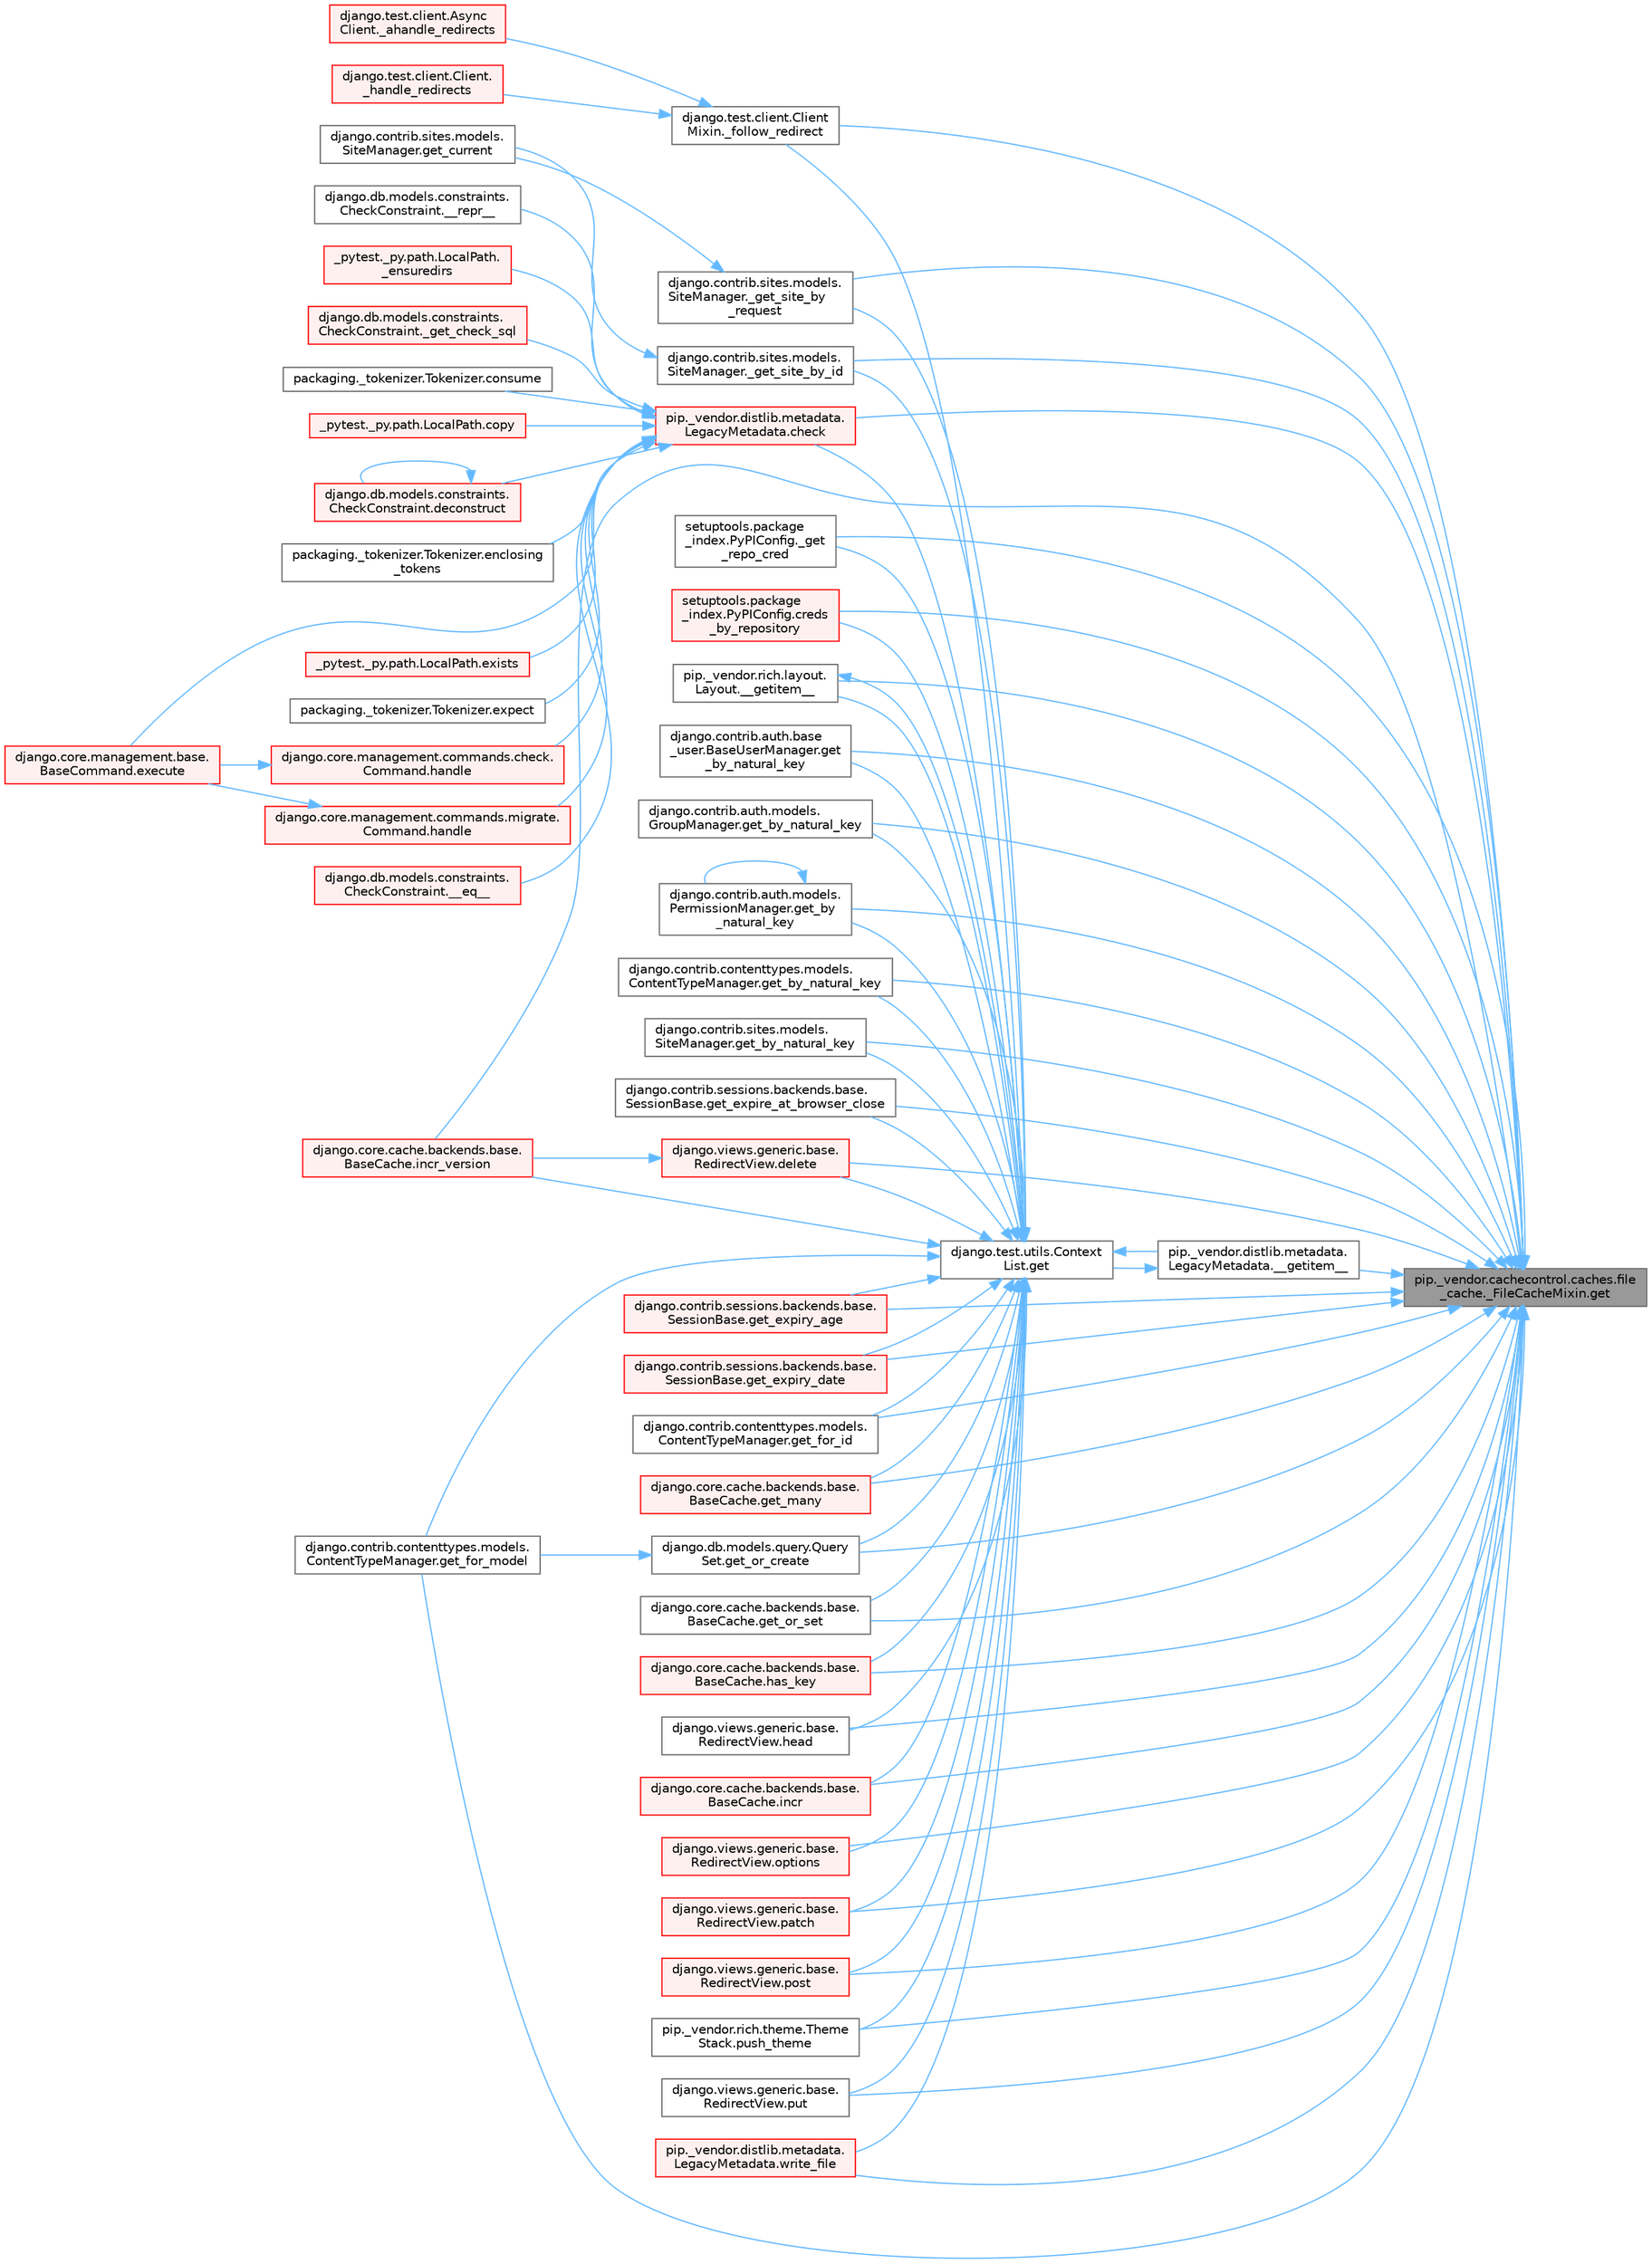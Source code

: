 digraph "pip._vendor.cachecontrol.caches.file_cache._FileCacheMixin.get"
{
 // LATEX_PDF_SIZE
  bgcolor="transparent";
  edge [fontname=Helvetica,fontsize=10,labelfontname=Helvetica,labelfontsize=10];
  node [fontname=Helvetica,fontsize=10,shape=box,height=0.2,width=0.4];
  rankdir="RL";
  Node1 [id="Node000001",label="pip._vendor.cachecontrol.caches.file\l_cache._FileCacheMixin.get",height=0.2,width=0.4,color="gray40", fillcolor="grey60", style="filled", fontcolor="black",tooltip=" "];
  Node1 -> Node2 [id="edge1_Node000001_Node000002",dir="back",color="steelblue1",style="solid",tooltip=" "];
  Node2 [id="Node000002",label="pip._vendor.distlib.metadata.\lLegacyMetadata.__getitem__",height=0.2,width=0.4,color="grey40", fillcolor="white", style="filled",URL="$classpip_1_1__vendor_1_1distlib_1_1metadata_1_1_legacy_metadata.html#a4bbfa90e12a85ff919edb328c979731c",tooltip=" "];
  Node2 -> Node3 [id="edge2_Node000002_Node000003",dir="back",color="steelblue1",style="solid",tooltip=" "];
  Node3 [id="Node000003",label="django.test.utils.Context\lList.get",height=0.2,width=0.4,color="grey40", fillcolor="white", style="filled",URL="$classdjango_1_1test_1_1utils_1_1_context_list.html#a1797663a8ac92f44dcb9ad281a896842",tooltip=" "];
  Node3 -> Node2 [id="edge3_Node000003_Node000002",dir="back",color="steelblue1",style="solid",tooltip=" "];
  Node3 -> Node4 [id="edge4_Node000003_Node000004",dir="back",color="steelblue1",style="solid",tooltip=" "];
  Node4 [id="Node000004",label="pip._vendor.rich.layout.\lLayout.__getitem__",height=0.2,width=0.4,color="grey40", fillcolor="white", style="filled",URL="$classpip_1_1__vendor_1_1rich_1_1layout_1_1_layout.html#add0ab2d771b738c1d8f491d5fc922238",tooltip=" "];
  Node4 -> Node3 [id="edge5_Node000004_Node000003",dir="back",color="steelblue1",style="solid",tooltip=" "];
  Node3 -> Node5 [id="edge6_Node000003_Node000005",dir="back",color="steelblue1",style="solid",tooltip=" "];
  Node5 [id="Node000005",label="django.test.client.Client\lMixin._follow_redirect",height=0.2,width=0.4,color="grey40", fillcolor="white", style="filled",URL="$classdjango_1_1test_1_1client_1_1_client_mixin.html#a8ef9c674c0e06268a84a19666287c660",tooltip=" "];
  Node5 -> Node6 [id="edge7_Node000005_Node000006",dir="back",color="steelblue1",style="solid",tooltip=" "];
  Node6 [id="Node000006",label="django.test.client.Async\lClient._ahandle_redirects",height=0.2,width=0.4,color="red", fillcolor="#FFF0F0", style="filled",URL="$classdjango_1_1test_1_1client_1_1_async_client.html#a8740fe0dc39e7fe74e515be78449ee76",tooltip=" "];
  Node5 -> Node3169 [id="edge8_Node000005_Node003169",dir="back",color="steelblue1",style="solid",tooltip=" "];
  Node3169 [id="Node003169",label="django.test.client.Client.\l_handle_redirects",height=0.2,width=0.4,color="red", fillcolor="#FFF0F0", style="filled",URL="$classdjango_1_1test_1_1client_1_1_client.html#a234b328f33c374ad181aa49c6515d469",tooltip=" "];
  Node3 -> Node1784 [id="edge9_Node000003_Node001784",dir="back",color="steelblue1",style="solid",tooltip=" "];
  Node1784 [id="Node001784",label="setuptools.package\l_index.PyPIConfig._get\l_repo_cred",height=0.2,width=0.4,color="grey40", fillcolor="white", style="filled",URL="$classsetuptools_1_1package__index_1_1_py_p_i_config.html#ae131b3373b6208486cc5f156eaa7265a",tooltip=" "];
  Node3 -> Node1785 [id="edge10_Node000003_Node001785",dir="back",color="steelblue1",style="solid",tooltip=" "];
  Node1785 [id="Node001785",label="django.contrib.sites.models.\lSiteManager._get_site_by_id",height=0.2,width=0.4,color="grey40", fillcolor="white", style="filled",URL="$classdjango_1_1contrib_1_1sites_1_1models_1_1_site_manager.html#aa2caa86610079c1d43d51ecd4eeffdfd",tooltip=" "];
  Node1785 -> Node1786 [id="edge11_Node001785_Node001786",dir="back",color="steelblue1",style="solid",tooltip=" "];
  Node1786 [id="Node001786",label="django.contrib.sites.models.\lSiteManager.get_current",height=0.2,width=0.4,color="grey40", fillcolor="white", style="filled",URL="$classdjango_1_1contrib_1_1sites_1_1models_1_1_site_manager.html#ac155c05735cdabcfa6cbe4ee00482659",tooltip=" "];
  Node3 -> Node1787 [id="edge12_Node000003_Node001787",dir="back",color="steelblue1",style="solid",tooltip=" "];
  Node1787 [id="Node001787",label="django.contrib.sites.models.\lSiteManager._get_site_by\l_request",height=0.2,width=0.4,color="grey40", fillcolor="white", style="filled",URL="$classdjango_1_1contrib_1_1sites_1_1models_1_1_site_manager.html#afe4ac1f1603e7bc2e95bd348c30e9d81",tooltip=" "];
  Node1787 -> Node1786 [id="edge13_Node001787_Node001786",dir="back",color="steelblue1",style="solid",tooltip=" "];
  Node3 -> Node1788 [id="edge14_Node000003_Node001788",dir="back",color="steelblue1",style="solid",tooltip=" "];
  Node1788 [id="Node001788",label="pip._vendor.distlib.metadata.\lLegacyMetadata.check",height=0.2,width=0.4,color="red", fillcolor="#FFF0F0", style="filled",URL="$classpip_1_1__vendor_1_1distlib_1_1metadata_1_1_legacy_metadata.html#a9f3d75961911af2473c8092d354b3d85",tooltip=" "];
  Node1788 -> Node752 [id="edge15_Node001788_Node000752",dir="back",color="steelblue1",style="solid",tooltip=" "];
  Node752 [id="Node000752",label="django.db.models.constraints.\lCheckConstraint.__eq__",height=0.2,width=0.4,color="red", fillcolor="#FFF0F0", style="filled",URL="$classdjango_1_1db_1_1models_1_1constraints_1_1_check_constraint.html#a55875a553e53009967129f8b8a269475",tooltip=" "];
  Node1788 -> Node753 [id="edge16_Node001788_Node000753",dir="back",color="steelblue1",style="solid",tooltip=" "];
  Node753 [id="Node000753",label="django.db.models.constraints.\lCheckConstraint.__repr__",height=0.2,width=0.4,color="grey40", fillcolor="white", style="filled",URL="$classdjango_1_1db_1_1models_1_1constraints_1_1_check_constraint.html#a5ee1e990e7235f77706fa7da45651b5f",tooltip=" "];
  Node1788 -> Node754 [id="edge17_Node001788_Node000754",dir="back",color="steelblue1",style="solid",tooltip=" "];
  Node754 [id="Node000754",label="_pytest._py.path.LocalPath.\l_ensuredirs",height=0.2,width=0.4,color="red", fillcolor="#FFF0F0", style="filled",URL="$class__pytest_1_1__py_1_1path_1_1_local_path.html#a0fa56f7616aa9008fbda709b5bd46302",tooltip=" "];
  Node1788 -> Node927 [id="edge18_Node001788_Node000927",dir="back",color="steelblue1",style="solid",tooltip=" "];
  Node927 [id="Node000927",label="django.db.models.constraints.\lCheckConstraint._get_check_sql",height=0.2,width=0.4,color="red", fillcolor="#FFF0F0", style="filled",URL="$classdjango_1_1db_1_1models_1_1constraints_1_1_check_constraint.html#ab552e7a1f32342445fc3de884f6602fa",tooltip=" "];
  Node1788 -> Node740 [id="edge19_Node001788_Node000740",dir="back",color="steelblue1",style="solid",tooltip=" "];
  Node740 [id="Node000740",label="packaging._tokenizer.Tokenizer.consume",height=0.2,width=0.4,color="grey40", fillcolor="white", style="filled",URL="$classpackaging_1_1__tokenizer_1_1_tokenizer.html#aff74eaccaae690982aaaba5cb9a4d051",tooltip=" "];
  Node1788 -> Node542 [id="edge20_Node001788_Node000542",dir="back",color="steelblue1",style="solid",tooltip=" "];
  Node542 [id="Node000542",label="_pytest._py.path.LocalPath.copy",height=0.2,width=0.4,color="red", fillcolor="#FFF0F0", style="filled",URL="$class__pytest_1_1__py_1_1path_1_1_local_path.html#a9eeecae0b90a7147e6bf23d6ea8fc6c0",tooltip=" "];
  Node1788 -> Node930 [id="edge21_Node001788_Node000930",dir="back",color="steelblue1",style="solid",tooltip=" "];
  Node930 [id="Node000930",label="django.db.models.constraints.\lCheckConstraint.deconstruct",height=0.2,width=0.4,color="red", fillcolor="#FFF0F0", style="filled",URL="$classdjango_1_1db_1_1models_1_1constraints_1_1_check_constraint.html#ac92574d84d50d54d9cffa5abb756b970",tooltip=" "];
  Node930 -> Node930 [id="edge22_Node000930_Node000930",dir="back",color="steelblue1",style="solid",tooltip=" "];
  Node1788 -> Node781 [id="edge23_Node001788_Node000781",dir="back",color="steelblue1",style="solid",tooltip=" "];
  Node781 [id="Node000781",label="packaging._tokenizer.Tokenizer.enclosing\l_tokens",height=0.2,width=0.4,color="grey40", fillcolor="white", style="filled",URL="$classpackaging_1_1__tokenizer_1_1_tokenizer.html#a27f8cfa7a5ed91e0cba1923b9b18da3d",tooltip=" "];
  Node1788 -> Node931 [id="edge24_Node001788_Node000931",dir="back",color="steelblue1",style="solid",tooltip=" "];
  Node931 [id="Node000931",label="django.core.management.base.\lBaseCommand.execute",height=0.2,width=0.4,color="red", fillcolor="#FFF0F0", style="filled",URL="$classdjango_1_1core_1_1management_1_1base_1_1_base_command.html#a5621c1fb51be6a2deff6777d90c25ee0",tooltip=" "];
  Node1788 -> Node932 [id="edge25_Node001788_Node000932",dir="back",color="steelblue1",style="solid",tooltip=" "];
  Node932 [id="Node000932",label="_pytest._py.path.LocalPath.exists",height=0.2,width=0.4,color="red", fillcolor="#FFF0F0", style="filled",URL="$class__pytest_1_1__py_1_1path_1_1_local_path.html#a3fbaec6b6f93562fa73a23530e92d148",tooltip=" "];
  Node1788 -> Node782 [id="edge26_Node001788_Node000782",dir="back",color="steelblue1",style="solid",tooltip=" "];
  Node782 [id="Node000782",label="packaging._tokenizer.Tokenizer.expect",height=0.2,width=0.4,color="grey40", fillcolor="white", style="filled",URL="$classpackaging_1_1__tokenizer_1_1_tokenizer.html#a151b21b99f387eddd422cd0dcf2064dd",tooltip=" "];
  Node1788 -> Node933 [id="edge27_Node001788_Node000933",dir="back",color="steelblue1",style="solid",tooltip=" "];
  Node933 [id="Node000933",label="django.core.management.commands.check.\lCommand.handle",height=0.2,width=0.4,color="red", fillcolor="#FFF0F0", style="filled",URL="$classdjango_1_1core_1_1management_1_1commands_1_1check_1_1_command.html#a4170f8ebcb94254dfffabf874e7c8a37",tooltip=" "];
  Node933 -> Node931 [id="edge28_Node000933_Node000931",dir="back",color="steelblue1",style="solid",tooltip=" "];
  Node1788 -> Node1063 [id="edge29_Node001788_Node001063",dir="back",color="steelblue1",style="solid",tooltip=" "];
  Node1063 [id="Node001063",label="django.core.management.commands.migrate.\lCommand.handle",height=0.2,width=0.4,color="red", fillcolor="#FFF0F0", style="filled",URL="$classdjango_1_1core_1_1management_1_1commands_1_1migrate_1_1_command.html#a659ec347367471d5c828fc3520ebc0fa",tooltip=" "];
  Node1063 -> Node931 [id="edge30_Node001063_Node000931",dir="back",color="steelblue1",style="solid",tooltip=" "];
  Node3 -> Node1789 [id="edge31_Node000003_Node001789",dir="back",color="steelblue1",style="solid",tooltip=" "];
  Node1789 [id="Node001789",label="setuptools.package\l_index.PyPIConfig.creds\l_by_repository",height=0.2,width=0.4,color="red", fillcolor="#FFF0F0", style="filled",URL="$classsetuptools_1_1package__index_1_1_py_p_i_config.html#a277b3e89479d171582044b5f9eb920a0",tooltip=" "];
  Node3 -> Node1791 [id="edge32_Node000003_Node001791",dir="back",color="steelblue1",style="solid",tooltip=" "];
  Node1791 [id="Node001791",label="django.views.generic.base.\lRedirectView.delete",height=0.2,width=0.4,color="red", fillcolor="#FFF0F0", style="filled",URL="$classdjango_1_1views_1_1generic_1_1base_1_1_redirect_view.html#a7060a2e85ff141d1950dd42e436fb9f1",tooltip=" "];
  Node1791 -> Node504 [id="edge33_Node001791_Node000504",dir="back",color="steelblue1",style="solid",tooltip=" "];
  Node504 [id="Node000504",label="django.core.cache.backends.base.\lBaseCache.incr_version",height=0.2,width=0.4,color="red", fillcolor="#FFF0F0", style="filled",URL="$classdjango_1_1core_1_1cache_1_1backends_1_1base_1_1_base_cache.html#a3ac7d74ffcfca67e2afee86ecf858b34",tooltip=" "];
  Node3 -> Node1792 [id="edge34_Node000003_Node001792",dir="back",color="steelblue1",style="solid",tooltip=" "];
  Node1792 [id="Node001792",label="django.contrib.auth.base\l_user.BaseUserManager.get\l_by_natural_key",height=0.2,width=0.4,color="grey40", fillcolor="white", style="filled",URL="$classdjango_1_1contrib_1_1auth_1_1base__user_1_1_base_user_manager.html#a9e0cf0e3651ecbe163d9f87b076b0bf9",tooltip=" "];
  Node3 -> Node1793 [id="edge35_Node000003_Node001793",dir="back",color="steelblue1",style="solid",tooltip=" "];
  Node1793 [id="Node001793",label="django.contrib.auth.models.\lGroupManager.get_by_natural_key",height=0.2,width=0.4,color="grey40", fillcolor="white", style="filled",URL="$classdjango_1_1contrib_1_1auth_1_1models_1_1_group_manager.html#af57a9a2ac1ef277ef6f1956f9d25293e",tooltip=" "];
  Node3 -> Node1794 [id="edge36_Node000003_Node001794",dir="back",color="steelblue1",style="solid",tooltip=" "];
  Node1794 [id="Node001794",label="django.contrib.auth.models.\lPermissionManager.get_by\l_natural_key",height=0.2,width=0.4,color="grey40", fillcolor="white", style="filled",URL="$classdjango_1_1contrib_1_1auth_1_1models_1_1_permission_manager.html#a27621698d1bd2b3a2d73dbcd84db0cc3",tooltip=" "];
  Node1794 -> Node1794 [id="edge37_Node001794_Node001794",dir="back",color="steelblue1",style="solid",tooltip=" "];
  Node3 -> Node1795 [id="edge38_Node000003_Node001795",dir="back",color="steelblue1",style="solid",tooltip=" "];
  Node1795 [id="Node001795",label="django.contrib.contenttypes.models.\lContentTypeManager.get_by_natural_key",height=0.2,width=0.4,color="grey40", fillcolor="white", style="filled",URL="$classdjango_1_1contrib_1_1contenttypes_1_1models_1_1_content_type_manager.html#aa19a7b03514cc1871e322fd5aeb2ecbe",tooltip=" "];
  Node3 -> Node1796 [id="edge39_Node000003_Node001796",dir="back",color="steelblue1",style="solid",tooltip=" "];
  Node1796 [id="Node001796",label="django.contrib.sites.models.\lSiteManager.get_by_natural_key",height=0.2,width=0.4,color="grey40", fillcolor="white", style="filled",URL="$classdjango_1_1contrib_1_1sites_1_1models_1_1_site_manager.html#aeb05076243fd13bbdb7e1fe18794269c",tooltip=" "];
  Node3 -> Node1797 [id="edge40_Node000003_Node001797",dir="back",color="steelblue1",style="solid",tooltip=" "];
  Node1797 [id="Node001797",label="django.contrib.sessions.backends.base.\lSessionBase.get_expire_at_browser_close",height=0.2,width=0.4,color="grey40", fillcolor="white", style="filled",URL="$classdjango_1_1contrib_1_1sessions_1_1backends_1_1base_1_1_session_base.html#a84c6c4afda960d505a1b2a7d3f97d75f",tooltip=" "];
  Node3 -> Node1798 [id="edge41_Node000003_Node001798",dir="back",color="steelblue1",style="solid",tooltip=" "];
  Node1798 [id="Node001798",label="django.contrib.sessions.backends.base.\lSessionBase.get_expiry_age",height=0.2,width=0.4,color="red", fillcolor="#FFF0F0", style="filled",URL="$classdjango_1_1contrib_1_1sessions_1_1backends_1_1base_1_1_session_base.html#af853871a0f2af33b0fd38d04e9296e01",tooltip=" "];
  Node3 -> Node1799 [id="edge42_Node000003_Node001799",dir="back",color="steelblue1",style="solid",tooltip=" "];
  Node1799 [id="Node001799",label="django.contrib.sessions.backends.base.\lSessionBase.get_expiry_date",height=0.2,width=0.4,color="red", fillcolor="#FFF0F0", style="filled",URL="$classdjango_1_1contrib_1_1sessions_1_1backends_1_1base_1_1_session_base.html#af87a5a48ca86a64f795e97f3529df849",tooltip=" "];
  Node3 -> Node1801 [id="edge43_Node000003_Node001801",dir="back",color="steelblue1",style="solid",tooltip=" "];
  Node1801 [id="Node001801",label="django.contrib.contenttypes.models.\lContentTypeManager.get_for_id",height=0.2,width=0.4,color="grey40", fillcolor="white", style="filled",URL="$classdjango_1_1contrib_1_1contenttypes_1_1models_1_1_content_type_manager.html#a4f41aa06163cf8140d954a9d9ac0e99f",tooltip=" "];
  Node3 -> Node679 [id="edge44_Node000003_Node000679",dir="back",color="steelblue1",style="solid",tooltip=" "];
  Node679 [id="Node000679",label="django.contrib.contenttypes.models.\lContentTypeManager.get_for_model",height=0.2,width=0.4,color="grey40", fillcolor="white", style="filled",URL="$classdjango_1_1contrib_1_1contenttypes_1_1models_1_1_content_type_manager.html#a1b89bc07df6111e44f749d556f96a414",tooltip=" "];
  Node3 -> Node1802 [id="edge45_Node000003_Node001802",dir="back",color="steelblue1",style="solid",tooltip=" "];
  Node1802 [id="Node001802",label="django.core.cache.backends.base.\lBaseCache.get_many",height=0.2,width=0.4,color="red", fillcolor="#FFF0F0", style="filled",URL="$classdjango_1_1core_1_1cache_1_1backends_1_1base_1_1_base_cache.html#a1d156ab9ced75cecfa673cbee3ac9053",tooltip=" "];
  Node3 -> Node678 [id="edge46_Node000003_Node000678",dir="back",color="steelblue1",style="solid",tooltip=" "];
  Node678 [id="Node000678",label="django.db.models.query.Query\lSet.get_or_create",height=0.2,width=0.4,color="grey40", fillcolor="white", style="filled",URL="$classdjango_1_1db_1_1models_1_1query_1_1_query_set.html#a0f727927ec4d1b9f3087b831cc911c59",tooltip=" "];
  Node678 -> Node679 [id="edge47_Node000678_Node000679",dir="back",color="steelblue1",style="solid",tooltip=" "];
  Node3 -> Node694 [id="edge48_Node000003_Node000694",dir="back",color="steelblue1",style="solid",tooltip=" "];
  Node694 [id="Node000694",label="django.core.cache.backends.base.\lBaseCache.get_or_set",height=0.2,width=0.4,color="grey40", fillcolor="white", style="filled",URL="$classdjango_1_1core_1_1cache_1_1backends_1_1base_1_1_base_cache.html#ac478d532b4c2b74987f49ff8291e5343",tooltip=" "];
  Node3 -> Node1804 [id="edge49_Node000003_Node001804",dir="back",color="steelblue1",style="solid",tooltip=" "];
  Node1804 [id="Node001804",label="django.core.cache.backends.base.\lBaseCache.has_key",height=0.2,width=0.4,color="red", fillcolor="#FFF0F0", style="filled",URL="$classdjango_1_1core_1_1cache_1_1backends_1_1base_1_1_base_cache.html#a2d06a56d17661d63648e1ec13ae93d3b",tooltip=" "];
  Node3 -> Node1806 [id="edge50_Node000003_Node001806",dir="back",color="steelblue1",style="solid",tooltip=" "];
  Node1806 [id="Node001806",label="django.views.generic.base.\lRedirectView.head",height=0.2,width=0.4,color="grey40", fillcolor="white", style="filled",URL="$classdjango_1_1views_1_1generic_1_1base_1_1_redirect_view.html#a34f0a0a5fb94f117f4752789a8db216a",tooltip=" "];
  Node3 -> Node731 [id="edge51_Node000003_Node000731",dir="back",color="steelblue1",style="solid",tooltip=" "];
  Node731 [id="Node000731",label="django.core.cache.backends.base.\lBaseCache.incr",height=0.2,width=0.4,color="red", fillcolor="#FFF0F0", style="filled",URL="$classdjango_1_1core_1_1cache_1_1backends_1_1base_1_1_base_cache.html#ab502f06a18e16d3d1495fdf1dca28831",tooltip=" "];
  Node3 -> Node504 [id="edge52_Node000003_Node000504",dir="back",color="steelblue1",style="solid",tooltip=" "];
  Node3 -> Node1807 [id="edge53_Node000003_Node001807",dir="back",color="steelblue1",style="solid",tooltip=" "];
  Node1807 [id="Node001807",label="django.views.generic.base.\lRedirectView.options",height=0.2,width=0.4,color="red", fillcolor="#FFF0F0", style="filled",URL="$classdjango_1_1views_1_1generic_1_1base_1_1_redirect_view.html#a444de156c79647344c987295c47a76e1",tooltip=" "];
  Node3 -> Node1808 [id="edge54_Node000003_Node001808",dir="back",color="steelblue1",style="solid",tooltip=" "];
  Node1808 [id="Node001808",label="django.views.generic.base.\lRedirectView.patch",height=0.2,width=0.4,color="red", fillcolor="#FFF0F0", style="filled",URL="$classdjango_1_1views_1_1generic_1_1base_1_1_redirect_view.html#a1af0176656ad2642a86603a7f2efd6c8",tooltip=" "];
  Node3 -> Node1811 [id="edge55_Node000003_Node001811",dir="back",color="steelblue1",style="solid",tooltip=" "];
  Node1811 [id="Node001811",label="django.views.generic.base.\lRedirectView.post",height=0.2,width=0.4,color="red", fillcolor="#FFF0F0", style="filled",URL="$classdjango_1_1views_1_1generic_1_1base_1_1_redirect_view.html#a20f1374a926b81c739ea2672fbe38552",tooltip=" "];
  Node3 -> Node1812 [id="edge56_Node000003_Node001812",dir="back",color="steelblue1",style="solid",tooltip=" "];
  Node1812 [id="Node001812",label="pip._vendor.rich.theme.Theme\lStack.push_theme",height=0.2,width=0.4,color="grey40", fillcolor="white", style="filled",URL="$classpip_1_1__vendor_1_1rich_1_1theme_1_1_theme_stack.html#a59e2cc731ff921b7ce76aa4aa4eaf948",tooltip=" "];
  Node3 -> Node1813 [id="edge57_Node000003_Node001813",dir="back",color="steelblue1",style="solid",tooltip=" "];
  Node1813 [id="Node001813",label="django.views.generic.base.\lRedirectView.put",height=0.2,width=0.4,color="grey40", fillcolor="white", style="filled",URL="$classdjango_1_1views_1_1generic_1_1base_1_1_redirect_view.html#a898fb37aa8487c3c0ef4f20bd40ed854",tooltip=" "];
  Node3 -> Node1108 [id="edge58_Node000003_Node001108",dir="back",color="steelblue1",style="solid",tooltip=" "];
  Node1108 [id="Node001108",label="pip._vendor.distlib.metadata.\lLegacyMetadata.write_file",height=0.2,width=0.4,color="red", fillcolor="#FFF0F0", style="filled",URL="$classpip_1_1__vendor_1_1distlib_1_1metadata_1_1_legacy_metadata.html#a4b0b012bbb45bf51d369c39eeb3c734f",tooltip=" "];
  Node1 -> Node4 [id="edge59_Node000001_Node000004",dir="back",color="steelblue1",style="solid",tooltip=" "];
  Node1 -> Node5 [id="edge60_Node000001_Node000005",dir="back",color="steelblue1",style="solid",tooltip=" "];
  Node1 -> Node1784 [id="edge61_Node000001_Node001784",dir="back",color="steelblue1",style="solid",tooltip=" "];
  Node1 -> Node1785 [id="edge62_Node000001_Node001785",dir="back",color="steelblue1",style="solid",tooltip=" "];
  Node1 -> Node1787 [id="edge63_Node000001_Node001787",dir="back",color="steelblue1",style="solid",tooltip=" "];
  Node1 -> Node1788 [id="edge64_Node000001_Node001788",dir="back",color="steelblue1",style="solid",tooltip=" "];
  Node1 -> Node1789 [id="edge65_Node000001_Node001789",dir="back",color="steelblue1",style="solid",tooltip=" "];
  Node1 -> Node1791 [id="edge66_Node000001_Node001791",dir="back",color="steelblue1",style="solid",tooltip=" "];
  Node1 -> Node1792 [id="edge67_Node000001_Node001792",dir="back",color="steelblue1",style="solid",tooltip=" "];
  Node1 -> Node1793 [id="edge68_Node000001_Node001793",dir="back",color="steelblue1",style="solid",tooltip=" "];
  Node1 -> Node1794 [id="edge69_Node000001_Node001794",dir="back",color="steelblue1",style="solid",tooltip=" "];
  Node1 -> Node1795 [id="edge70_Node000001_Node001795",dir="back",color="steelblue1",style="solid",tooltip=" "];
  Node1 -> Node1796 [id="edge71_Node000001_Node001796",dir="back",color="steelblue1",style="solid",tooltip=" "];
  Node1 -> Node1797 [id="edge72_Node000001_Node001797",dir="back",color="steelblue1",style="solid",tooltip=" "];
  Node1 -> Node1798 [id="edge73_Node000001_Node001798",dir="back",color="steelblue1",style="solid",tooltip=" "];
  Node1 -> Node1799 [id="edge74_Node000001_Node001799",dir="back",color="steelblue1",style="solid",tooltip=" "];
  Node1 -> Node1801 [id="edge75_Node000001_Node001801",dir="back",color="steelblue1",style="solid",tooltip=" "];
  Node1 -> Node679 [id="edge76_Node000001_Node000679",dir="back",color="steelblue1",style="solid",tooltip=" "];
  Node1 -> Node1802 [id="edge77_Node000001_Node001802",dir="back",color="steelblue1",style="solid",tooltip=" "];
  Node1 -> Node678 [id="edge78_Node000001_Node000678",dir="back",color="steelblue1",style="solid",tooltip=" "];
  Node1 -> Node694 [id="edge79_Node000001_Node000694",dir="back",color="steelblue1",style="solid",tooltip=" "];
  Node1 -> Node1804 [id="edge80_Node000001_Node001804",dir="back",color="steelblue1",style="solid",tooltip=" "];
  Node1 -> Node1806 [id="edge81_Node000001_Node001806",dir="back",color="steelblue1",style="solid",tooltip=" "];
  Node1 -> Node731 [id="edge82_Node000001_Node000731",dir="back",color="steelblue1",style="solid",tooltip=" "];
  Node1 -> Node504 [id="edge83_Node000001_Node000504",dir="back",color="steelblue1",style="solid",tooltip=" "];
  Node1 -> Node1807 [id="edge84_Node000001_Node001807",dir="back",color="steelblue1",style="solid",tooltip=" "];
  Node1 -> Node1808 [id="edge85_Node000001_Node001808",dir="back",color="steelblue1",style="solid",tooltip=" "];
  Node1 -> Node1811 [id="edge86_Node000001_Node001811",dir="back",color="steelblue1",style="solid",tooltip=" "];
  Node1 -> Node1812 [id="edge87_Node000001_Node001812",dir="back",color="steelblue1",style="solid",tooltip=" "];
  Node1 -> Node1813 [id="edge88_Node000001_Node001813",dir="back",color="steelblue1",style="solid",tooltip=" "];
  Node1 -> Node1108 [id="edge89_Node000001_Node001108",dir="back",color="steelblue1",style="solid",tooltip=" "];
}
